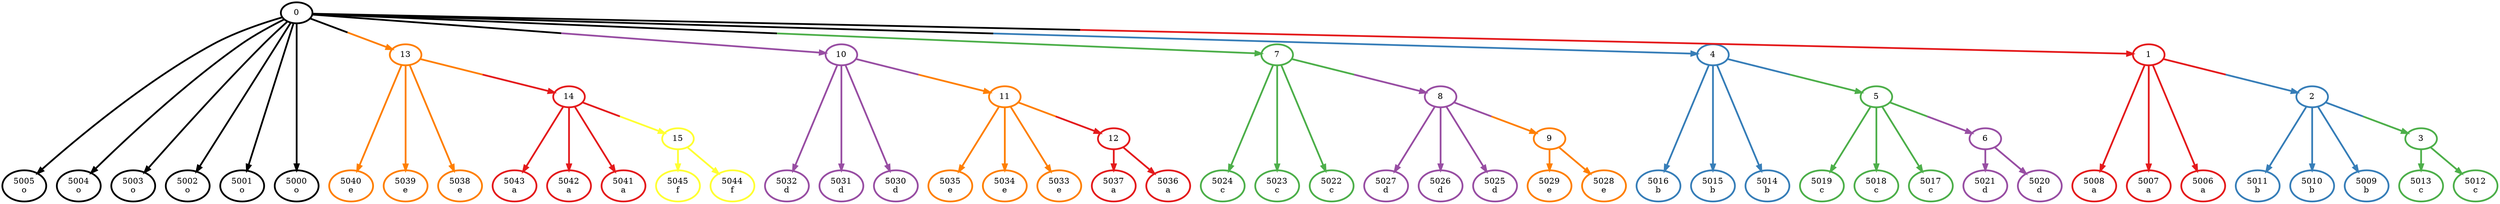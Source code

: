 digraph T {
	{
		rank=same
		61 [penwidth=3,colorscheme=set19,color=6,label="5045\nf"]
		60 [penwidth=3,colorscheme=set19,color=6,label="5044\nf"]
		59 [penwidth=3,colorscheme=set19,color=1,label="5043\na"]
		58 [penwidth=3,colorscheme=set19,color=1,label="5042\na"]
		57 [penwidth=3,colorscheme=set19,color=1,label="5041\na"]
		55 [penwidth=3,colorscheme=set19,color=5,label="5040\ne"]
		54 [penwidth=3,colorscheme=set19,color=5,label="5039\ne"]
		53 [penwidth=3,colorscheme=set19,color=5,label="5038\ne"]
		51 [penwidth=3,colorscheme=set19,color=1,label="5037\na"]
		50 [penwidth=3,colorscheme=set19,color=1,label="5036\na"]
		49 [penwidth=3,colorscheme=set19,color=5,label="5035\ne"]
		48 [penwidth=3,colorscheme=set19,color=5,label="5034\ne"]
		47 [penwidth=3,colorscheme=set19,color=5,label="5033\ne"]
		45 [penwidth=3,colorscheme=set19,color=4,label="5032\nd"]
		44 [penwidth=3,colorscheme=set19,color=4,label="5031\nd"]
		43 [penwidth=3,colorscheme=set19,color=4,label="5030\nd"]
		41 [penwidth=3,colorscheme=set19,color=5,label="5029\ne"]
		40 [penwidth=3,colorscheme=set19,color=5,label="5028\ne"]
		39 [penwidth=3,colorscheme=set19,color=4,label="5027\nd"]
		38 [penwidth=3,colorscheme=set19,color=4,label="5026\nd"]
		37 [penwidth=3,colorscheme=set19,color=4,label="5025\nd"]
		35 [penwidth=3,colorscheme=set19,color=3,label="5024\nc"]
		34 [penwidth=3,colorscheme=set19,color=3,label="5023\nc"]
		33 [penwidth=3,colorscheme=set19,color=3,label="5022\nc"]
		31 [penwidth=3,colorscheme=set19,color=4,label="5021\nd"]
		30 [penwidth=3,colorscheme=set19,color=4,label="5020\nd"]
		29 [penwidth=3,colorscheme=set19,color=3,label="5019\nc"]
		28 [penwidth=3,colorscheme=set19,color=3,label="5018\nc"]
		27 [penwidth=3,colorscheme=set19,color=3,label="5017\nc"]
		25 [penwidth=3,colorscheme=set19,color=2,label="5016\nb"]
		24 [penwidth=3,colorscheme=set19,color=2,label="5015\nb"]
		23 [penwidth=3,colorscheme=set19,color=2,label="5014\nb"]
		21 [penwidth=3,colorscheme=set19,color=3,label="5013\nc"]
		20 [penwidth=3,colorscheme=set19,color=3,label="5012\nc"]
		19 [penwidth=3,colorscheme=set19,color=2,label="5011\nb"]
		18 [penwidth=3,colorscheme=set19,color=2,label="5010\nb"]
		17 [penwidth=3,colorscheme=set19,color=2,label="5009\nb"]
		15 [penwidth=3,colorscheme=set19,color=1,label="5008\na"]
		14 [penwidth=3,colorscheme=set19,color=1,label="5007\na"]
		13 [penwidth=3,colorscheme=set19,color=1,label="5006\na"]
		11 [penwidth=3,colorscheme=set19,color=-181937953,label="5005\no"]
		10 [penwidth=3,colorscheme=set19,color=-181937953,label="5004\no"]
		9 [penwidth=3,colorscheme=set19,color=-181937953,label="5003\no"]
		8 [penwidth=3,colorscheme=set19,color=-181937953,label="5002\no"]
		7 [penwidth=3,colorscheme=set19,color=-181937953,label="5001\no"]
		6 [penwidth=3,colorscheme=set19,color=-181937953,label="5000\no"]
	}
	56 [penwidth=3,colorscheme=set19,color=6,label="15"]
	52 [penwidth=3,colorscheme=set19,color=1,label="14"]
	46 [penwidth=3,colorscheme=set19,color=1,label="12"]
	42 [penwidth=3,colorscheme=set19,color=5,label="11"]
	36 [penwidth=3,colorscheme=set19,color=5,label="9"]
	32 [penwidth=3,colorscheme=set19,color=4,label="8"]
	26 [penwidth=3,colorscheme=set19,color=4,label="6"]
	22 [penwidth=3,colorscheme=set19,color=3,label="5"]
	16 [penwidth=3,colorscheme=set19,color=3,label="3"]
	12 [penwidth=3,colorscheme=set19,color=2,label="2"]
	5 [penwidth=3,colorscheme=set19,color=5,label="13"]
	4 [penwidth=3,colorscheme=set19,color=4,label="10"]
	3 [penwidth=3,colorscheme=set19,color=3,label="7"]
	2 [penwidth=3,colorscheme=set19,color=2,label="4"]
	1 [penwidth=3,colorscheme=set19,color=1,label="1"]
	0 [penwidth=3,colorscheme=set19,color=-181937953,label="0"]
	56 -> 61 [penwidth=3,colorscheme=set19,color=6]
	56 -> 60 [penwidth=3,colorscheme=set19,color=6]
	52 -> 59 [penwidth=3,colorscheme=set19,color=1]
	52 -> 58 [penwidth=3,colorscheme=set19,color=1]
	52 -> 57 [penwidth=3,colorscheme=set19,color=1]
	52 -> 56 [penwidth=3,colorscheme=set19,color="1;0.5:6"]
	46 -> 51 [penwidth=3,colorscheme=set19,color=1]
	46 -> 50 [penwidth=3,colorscheme=set19,color=1]
	42 -> 49 [penwidth=3,colorscheme=set19,color=5]
	42 -> 48 [penwidth=3,colorscheme=set19,color=5]
	42 -> 47 [penwidth=3,colorscheme=set19,color=5]
	42 -> 46 [penwidth=3,colorscheme=set19,color="5;0.5:1"]
	36 -> 41 [penwidth=3,colorscheme=set19,color=5]
	36 -> 40 [penwidth=3,colorscheme=set19,color=5]
	32 -> 39 [penwidth=3,colorscheme=set19,color=4]
	32 -> 38 [penwidth=3,colorscheme=set19,color=4]
	32 -> 37 [penwidth=3,colorscheme=set19,color=4]
	32 -> 36 [penwidth=3,colorscheme=set19,color="4;0.5:5"]
	26 -> 31 [penwidth=3,colorscheme=set19,color=4]
	26 -> 30 [penwidth=3,colorscheme=set19,color=4]
	22 -> 29 [penwidth=3,colorscheme=set19,color=3]
	22 -> 28 [penwidth=3,colorscheme=set19,color=3]
	22 -> 27 [penwidth=3,colorscheme=set19,color=3]
	22 -> 26 [penwidth=3,colorscheme=set19,color="3;0.5:4"]
	16 -> 21 [penwidth=3,colorscheme=set19,color=3]
	16 -> 20 [penwidth=3,colorscheme=set19,color=3]
	12 -> 19 [penwidth=3,colorscheme=set19,color=2]
	12 -> 18 [penwidth=3,colorscheme=set19,color=2]
	12 -> 17 [penwidth=3,colorscheme=set19,color=2]
	12 -> 16 [penwidth=3,colorscheme=set19,color="2;0.5:3"]
	5 -> 55 [penwidth=3,colorscheme=set19,color=5]
	5 -> 54 [penwidth=3,colorscheme=set19,color=5]
	5 -> 53 [penwidth=3,colorscheme=set19,color=5]
	5 -> 52 [penwidth=3,colorscheme=set19,color="5;0.5:1"]
	4 -> 45 [penwidth=3,colorscheme=set19,color=4]
	4 -> 44 [penwidth=3,colorscheme=set19,color=4]
	4 -> 43 [penwidth=3,colorscheme=set19,color=4]
	4 -> 42 [penwidth=3,colorscheme=set19,color="4;0.5:5"]
	3 -> 35 [penwidth=3,colorscheme=set19,color=3]
	3 -> 34 [penwidth=3,colorscheme=set19,color=3]
	3 -> 33 [penwidth=3,colorscheme=set19,color=3]
	3 -> 32 [penwidth=3,colorscheme=set19,color="3;0.5:4"]
	2 -> 25 [penwidth=3,colorscheme=set19,color=2]
	2 -> 24 [penwidth=3,colorscheme=set19,color=2]
	2 -> 23 [penwidth=3,colorscheme=set19,color=2]
	2 -> 22 [penwidth=3,colorscheme=set19,color="2;0.5:3"]
	1 -> 15 [penwidth=3,colorscheme=set19,color=1]
	1 -> 14 [penwidth=3,colorscheme=set19,color=1]
	1 -> 13 [penwidth=3,colorscheme=set19,color=1]
	1 -> 12 [penwidth=3,colorscheme=set19,color="1;0.5:2"]
	0 -> 11 [penwidth=3,colorscheme=set19,color=-181937953]
	0 -> 10 [penwidth=3,colorscheme=set19,color=-181937953]
	0 -> 9 [penwidth=3,colorscheme=set19,color=-181937953]
	0 -> 8 [penwidth=3,colorscheme=set19,color=-181937953]
	0 -> 7 [penwidth=3,colorscheme=set19,color=-181937953]
	0 -> 6 [penwidth=3,colorscheme=set19,color=-181937953]
	0 -> 5 [penwidth=3,colorscheme=set19,color="-181937953;0.5:5"]
	0 -> 4 [penwidth=3,colorscheme=set19,color="-181937953;0.5:4"]
	0 -> 3 [penwidth=3,colorscheme=set19,color="-181937953;0.5:3"]
	0 -> 2 [penwidth=3,colorscheme=set19,color="-181937953;0.5:2"]
	0 -> 1 [penwidth=3,colorscheme=set19,color="-181937953;0.5:1"]
}

